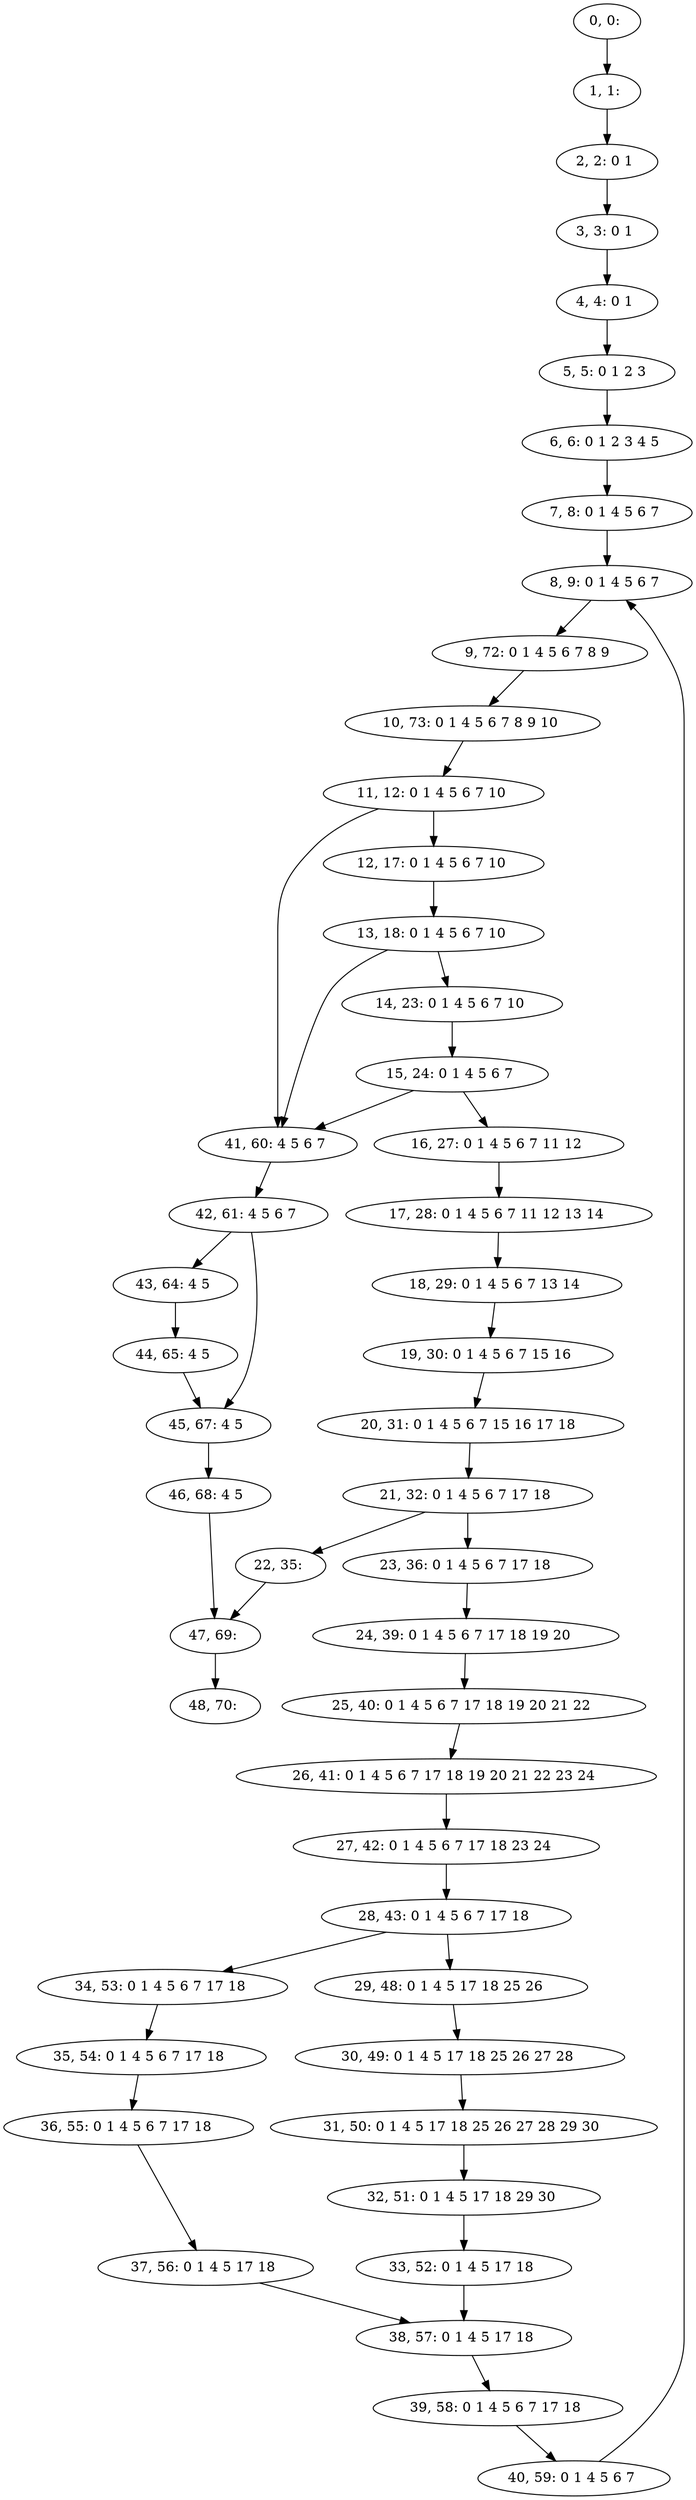 digraph G {
0[label="0, 0: "];
1[label="1, 1: "];
2[label="2, 2: 0 1 "];
3[label="3, 3: 0 1 "];
4[label="4, 4: 0 1 "];
5[label="5, 5: 0 1 2 3 "];
6[label="6, 6: 0 1 2 3 4 5 "];
7[label="7, 8: 0 1 4 5 6 7 "];
8[label="8, 9: 0 1 4 5 6 7 "];
9[label="9, 72: 0 1 4 5 6 7 8 9 "];
10[label="10, 73: 0 1 4 5 6 7 8 9 10 "];
11[label="11, 12: 0 1 4 5 6 7 10 "];
12[label="12, 17: 0 1 4 5 6 7 10 "];
13[label="13, 18: 0 1 4 5 6 7 10 "];
14[label="14, 23: 0 1 4 5 6 7 10 "];
15[label="15, 24: 0 1 4 5 6 7 "];
16[label="16, 27: 0 1 4 5 6 7 11 12 "];
17[label="17, 28: 0 1 4 5 6 7 11 12 13 14 "];
18[label="18, 29: 0 1 4 5 6 7 13 14 "];
19[label="19, 30: 0 1 4 5 6 7 15 16 "];
20[label="20, 31: 0 1 4 5 6 7 15 16 17 18 "];
21[label="21, 32: 0 1 4 5 6 7 17 18 "];
22[label="22, 35: "];
23[label="23, 36: 0 1 4 5 6 7 17 18 "];
24[label="24, 39: 0 1 4 5 6 7 17 18 19 20 "];
25[label="25, 40: 0 1 4 5 6 7 17 18 19 20 21 22 "];
26[label="26, 41: 0 1 4 5 6 7 17 18 19 20 21 22 23 24 "];
27[label="27, 42: 0 1 4 5 6 7 17 18 23 24 "];
28[label="28, 43: 0 1 4 5 6 7 17 18 "];
29[label="29, 48: 0 1 4 5 17 18 25 26 "];
30[label="30, 49: 0 1 4 5 17 18 25 26 27 28 "];
31[label="31, 50: 0 1 4 5 17 18 25 26 27 28 29 30 "];
32[label="32, 51: 0 1 4 5 17 18 29 30 "];
33[label="33, 52: 0 1 4 5 17 18 "];
34[label="34, 53: 0 1 4 5 6 7 17 18 "];
35[label="35, 54: 0 1 4 5 6 7 17 18 "];
36[label="36, 55: 0 1 4 5 6 7 17 18 "];
37[label="37, 56: 0 1 4 5 17 18 "];
38[label="38, 57: 0 1 4 5 17 18 "];
39[label="39, 58: 0 1 4 5 6 7 17 18 "];
40[label="40, 59: 0 1 4 5 6 7 "];
41[label="41, 60: 4 5 6 7 "];
42[label="42, 61: 4 5 6 7 "];
43[label="43, 64: 4 5 "];
44[label="44, 65: 4 5 "];
45[label="45, 67: 4 5 "];
46[label="46, 68: 4 5 "];
47[label="47, 69: "];
48[label="48, 70: "];
0->1 ;
1->2 ;
2->3 ;
3->4 ;
4->5 ;
5->6 ;
6->7 ;
7->8 ;
8->9 ;
9->10 ;
10->11 ;
11->12 ;
11->41 ;
12->13 ;
13->14 ;
13->41 ;
14->15 ;
15->16 ;
15->41 ;
16->17 ;
17->18 ;
18->19 ;
19->20 ;
20->21 ;
21->22 ;
21->23 ;
22->47 ;
23->24 ;
24->25 ;
25->26 ;
26->27 ;
27->28 ;
28->29 ;
28->34 ;
29->30 ;
30->31 ;
31->32 ;
32->33 ;
33->38 ;
34->35 ;
35->36 ;
36->37 ;
37->38 ;
38->39 ;
39->40 ;
40->8 ;
41->42 ;
42->43 ;
42->45 ;
43->44 ;
44->45 ;
45->46 ;
46->47 ;
47->48 ;
}
